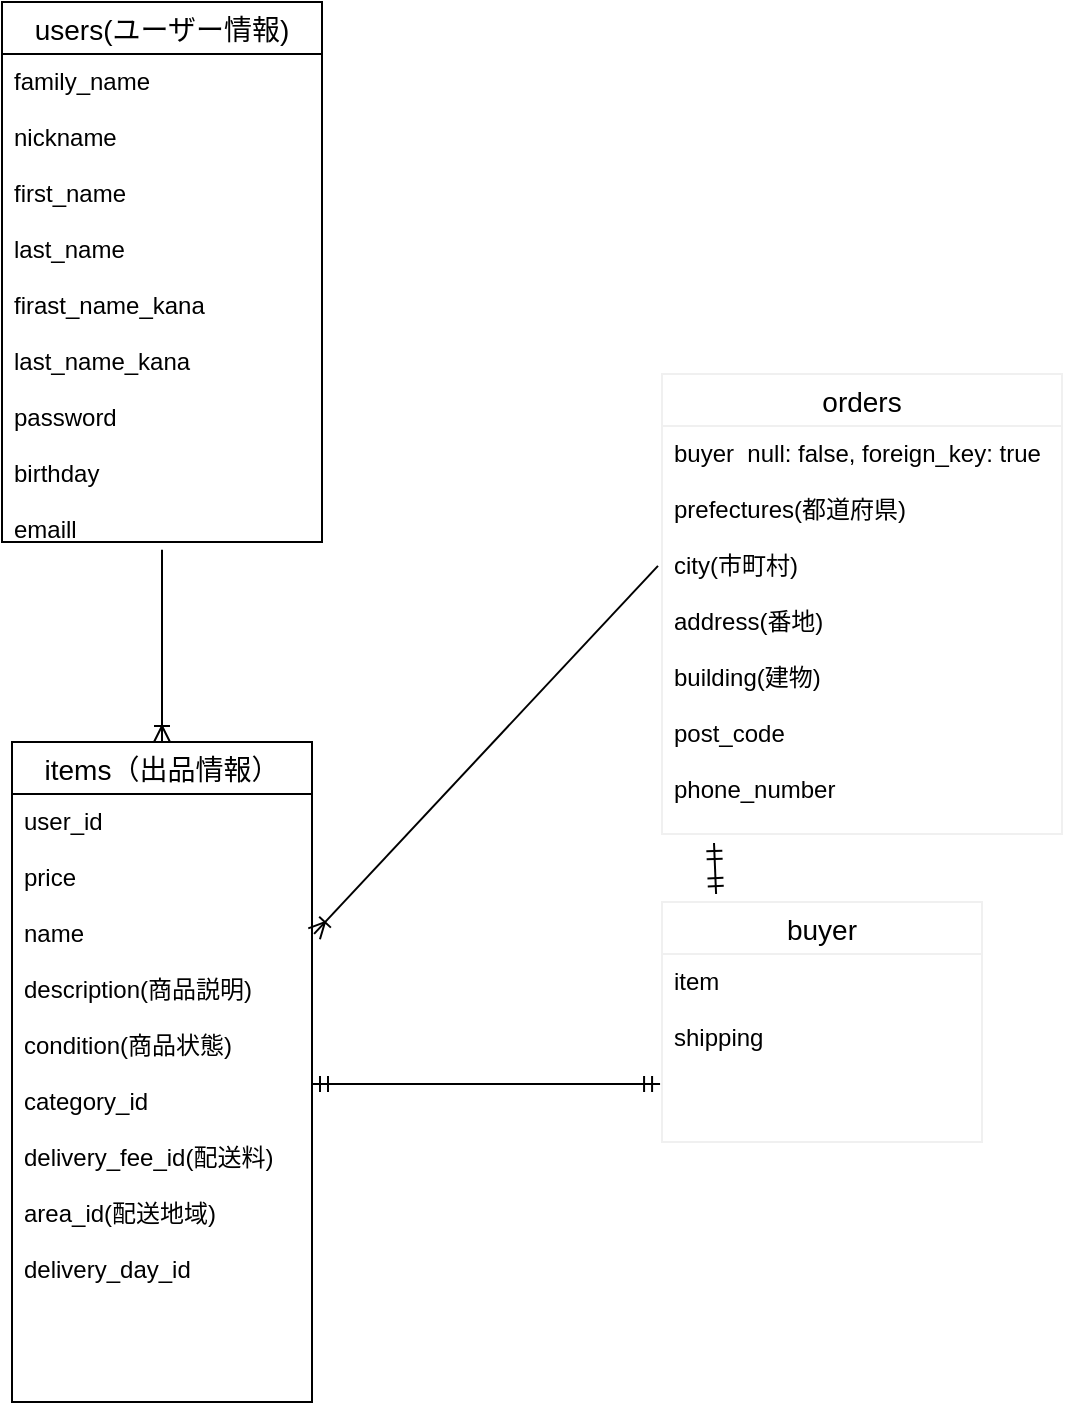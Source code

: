 <mxfile>
    <diagram id="g0HISasEa9U5_4z3-cw5" name="ページ1">
        <mxGraphModel dx="491" dy="1689" grid="1" gridSize="10" guides="1" tooltips="1" connect="1" arrows="1" fold="1" page="1" pageScale="1" pageWidth="827" pageHeight="1169" math="0" shadow="0">
            <root>
                <mxCell id="0"/>
                <mxCell id="1" parent="0"/>
                <mxCell id="65" value="items（出品情報）" style="swimlane;fontStyle=0;childLayout=stackLayout;horizontal=1;startSize=26;horizontalStack=0;resizeParent=1;resizeParentMax=0;resizeLast=0;collapsible=1;marginBottom=0;align=center;fontSize=14;" parent="1" vertex="1">
                    <mxGeometry x="65" y="90" width="150" height="330" as="geometry"/>
                </mxCell>
                <mxCell id="67" value="user_id&#10;&#10;price&#10;&#10;name&#10;&#10;description(商品説明)&#10;&#10;condition(商品状態)&#10;&#10;category_id&#10;&#10;delivery_fee_id(配送料)&#10;&#10;area_id(配送地域)&#10;&#10;delivery_day_id" style="text;strokeColor=none;fillColor=none;spacingLeft=4;spacingRight=4;overflow=hidden;rotatable=0;points=[[0,0.5],[1,0.5]];portConstraint=eastwest;fontSize=12;" parent="65" vertex="1">
                    <mxGeometry y="26" width="150" height="304" as="geometry"/>
                </mxCell>
                <mxCell id="129" value="orders" style="swimlane;fontStyle=0;childLayout=stackLayout;horizontal=1;startSize=26;horizontalStack=0;resizeParent=1;resizeParentMax=0;resizeLast=0;collapsible=1;marginBottom=0;align=center;fontSize=14;strokeColor=#f0f0f0;strokeWidth=1;" parent="1" vertex="1">
                    <mxGeometry x="390" y="-94" width="200" height="230" as="geometry"/>
                </mxCell>
                <mxCell id="130" value="buyer  null: false, foreign_key: true&#10;&#10;prefectures(都道府県)&#10;&#10;city(市町村)&#10;&#10;address(番地)&#10;&#10;building(建物)&#10;&#10;post_code&#10;&#10;phone_number&#10;&#10;" style="text;strokeColor=none;fillColor=none;spacingLeft=4;spacingRight=4;overflow=hidden;rotatable=0;points=[[0,0.5],[1,0.5]];portConstraint=eastwest;fontSize=12;" parent="129" vertex="1">
                    <mxGeometry y="26" width="200" height="204" as="geometry"/>
                </mxCell>
                <mxCell id="48" value="users(ユーザー情報)" style="swimlane;fontStyle=0;childLayout=stackLayout;horizontal=1;startSize=26;horizontalStack=0;resizeParent=1;resizeParentMax=0;resizeLast=0;collapsible=1;marginBottom=0;align=center;fontSize=14;" parent="1" vertex="1">
                    <mxGeometry x="60" y="-280" width="160" height="270" as="geometry"/>
                </mxCell>
                <mxCell id="49" value="family_name&#10;&#10;nickname&#10;&#10;first_name&#10;&#10;last_name&#10;&#10;firast_name_kana&#10;&#10;last_name_kana&#10;&#10;password&#10;&#10;birthday&#10;&#10;emaill&#10;&#10;" style="text;strokeColor=none;fillColor=none;spacingLeft=4;spacingRight=4;overflow=hidden;rotatable=0;points=[[0,0.5],[1,0.5]];portConstraint=eastwest;fontSize=12;" parent="48" vertex="1">
                    <mxGeometry y="26" width="160" height="244" as="geometry"/>
                </mxCell>
                <mxCell id="153" value="buyer" style="swimlane;fontStyle=0;childLayout=stackLayout;horizontal=1;startSize=26;horizontalStack=0;resizeParent=1;resizeParentMax=0;resizeLast=0;collapsible=1;marginBottom=0;align=center;fontSize=14;strokeColor=#f0f0f0;strokeWidth=1;" parent="1" vertex="1">
                    <mxGeometry x="390" y="170" width="160" height="120" as="geometry"/>
                </mxCell>
                <mxCell id="154" value="item&#10;&#10;shipping" style="text;strokeColor=none;fillColor=none;spacingLeft=4;spacingRight=4;overflow=hidden;rotatable=0;points=[[0,0.5],[1,0.5]];portConstraint=eastwest;fontSize=12;" parent="153" vertex="1">
                    <mxGeometry y="26" width="160" height="94" as="geometry"/>
                </mxCell>
                <mxCell id="163" value="" style="fontSize=12;html=1;endArrow=ERmandOne;startArrow=ERmandOne;entryX=0.13;entryY=1.022;entryDx=0;entryDy=0;entryPerimeter=0;exitX=0.169;exitY=-0.033;exitDx=0;exitDy=0;exitPerimeter=0;" parent="1" source="153" target="130" edge="1">
                    <mxGeometry width="100" height="100" relative="1" as="geometry">
                        <mxPoint x="416" y="160" as="sourcePoint"/>
                        <mxPoint x="514" y="70" as="targetPoint"/>
                    </mxGeometry>
                </mxCell>
                <mxCell id="164" value="" style="fontSize=12;html=1;endArrow=ERoneToMany;entryX=0.5;entryY=0;entryDx=0;entryDy=0;exitX=0.5;exitY=1.016;exitDx=0;exitDy=0;exitPerimeter=0;" parent="1" source="49" target="65" edge="1">
                    <mxGeometry width="100" height="100" relative="1" as="geometry">
                        <mxPoint x="115" y="-10" as="sourcePoint"/>
                        <mxPoint x="215" y="-110" as="targetPoint"/>
                    </mxGeometry>
                </mxCell>
                <mxCell id="166" value="" style="fontSize=12;html=1;endArrow=ERoneToMany;entryX=1.007;entryY=0.23;entryDx=0;entryDy=0;entryPerimeter=0;exitX=-0.01;exitY=0.343;exitDx=0;exitDy=0;exitPerimeter=0;" parent="1" source="130" target="67" edge="1">
                    <mxGeometry width="100" height="100" relative="1" as="geometry">
                        <mxPoint x="290" y="40" as="sourcePoint"/>
                        <mxPoint x="390" y="-60" as="targetPoint"/>
                    </mxGeometry>
                </mxCell>
                <mxCell id="167" value="" style="edgeStyle=entityRelationEdgeStyle;fontSize=12;html=1;endArrow=ERmandOne;startArrow=ERmandOne;entryX=-0.006;entryY=0.691;entryDx=0;entryDy=0;entryPerimeter=0;exitX=1;exitY=0.477;exitDx=0;exitDy=0;exitPerimeter=0;" parent="1" source="67" target="154" edge="1">
                    <mxGeometry width="100" height="100" relative="1" as="geometry">
                        <mxPoint x="220" y="261" as="sourcePoint"/>
                        <mxPoint x="310" y="160" as="targetPoint"/>
                    </mxGeometry>
                </mxCell>
            </root>
        </mxGraphModel>
    </diagram>
</mxfile>